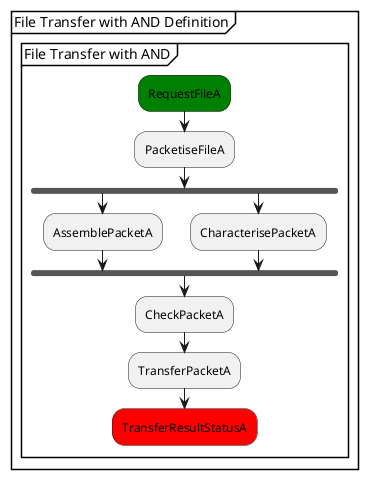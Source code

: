 @startuml
partition "File Transfer with AND Definition" {
  group "File Transfer with AND"
    #green:RequestFileA;
    :PacketiseFileA;
    fork
      :AssemblePacketA;
    fork again
      :CharacterisePacketA;
    end fork
    :CheckPacketA;
    :TransferPacketA;
    #red:TransferResultStatusA;
  end group
}  
@enduml
